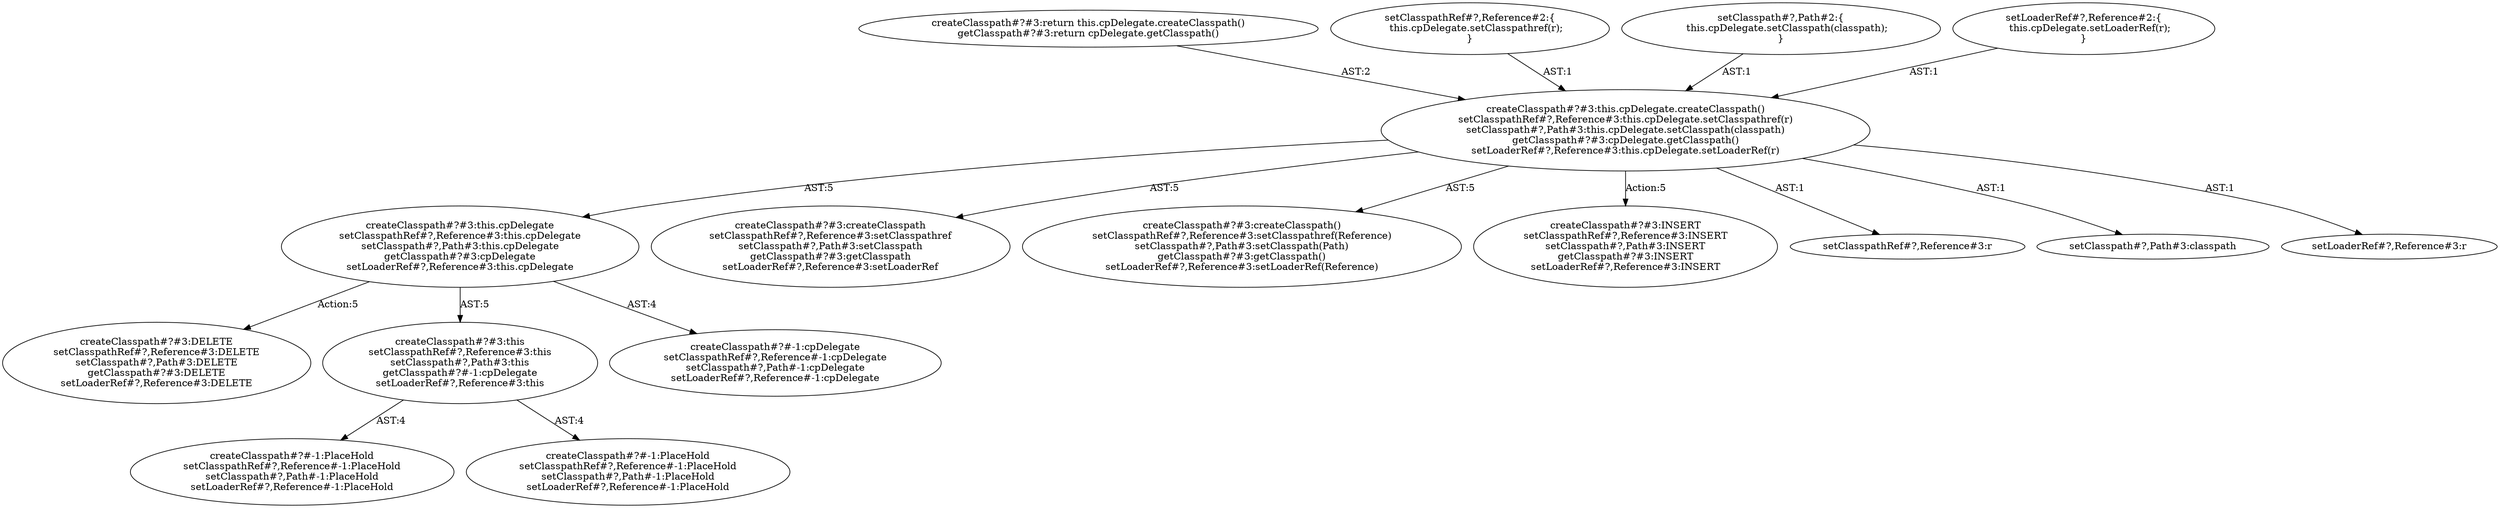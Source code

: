 digraph "Pattern" {
0 [label="createClasspath#?#3:DELETE
setClasspathRef#?,Reference#3:DELETE
setClasspath#?,Path#3:DELETE
getClasspath#?#3:DELETE
setLoaderRef#?,Reference#3:DELETE" shape=ellipse]
1 [label="createClasspath#?#3:this.cpDelegate
setClasspathRef#?,Reference#3:this.cpDelegate
setClasspath#?,Path#3:this.cpDelegate
getClasspath#?#3:cpDelegate
setLoaderRef#?,Reference#3:this.cpDelegate" shape=ellipse]
2 [label="createClasspath#?#3:this.cpDelegate.createClasspath()
setClasspathRef#?,Reference#3:this.cpDelegate.setClasspathref(r)
setClasspath#?,Path#3:this.cpDelegate.setClasspath(classpath)
getClasspath#?#3:cpDelegate.getClasspath()
setLoaderRef#?,Reference#3:this.cpDelegate.setLoaderRef(r)" shape=ellipse]
3 [label="createClasspath#?#3:return this.cpDelegate.createClasspath()
getClasspath#?#3:return cpDelegate.getClasspath()" shape=ellipse]
4 [label="createClasspath#?#3:createClasspath
setClasspathRef#?,Reference#3:setClasspathref
setClasspath#?,Path#3:setClasspath
getClasspath#?#3:getClasspath
setLoaderRef#?,Reference#3:setLoaderRef" shape=ellipse]
5 [label="createClasspath#?#3:createClasspath()
setClasspathRef#?,Reference#3:setClasspathref(Reference)
setClasspath#?,Path#3:setClasspath(Path)
getClasspath#?#3:getClasspath()
setLoaderRef#?,Reference#3:setLoaderRef(Reference)" shape=ellipse]
6 [label="createClasspath#?#3:INSERT
setClasspathRef#?,Reference#3:INSERT
setClasspath#?,Path#3:INSERT
getClasspath#?#3:INSERT
setLoaderRef#?,Reference#3:INSERT" shape=ellipse]
7 [label="createClasspath#?#3:this
setClasspathRef#?,Reference#3:this
setClasspath#?,Path#3:this
getClasspath#?#-1:cpDelegate
setLoaderRef#?,Reference#3:this" shape=ellipse]
8 [label="createClasspath#?#-1:PlaceHold
setClasspathRef#?,Reference#-1:PlaceHold
setClasspath#?,Path#-1:PlaceHold
setLoaderRef#?,Reference#-1:PlaceHold" shape=ellipse]
9 [label="createClasspath#?#-1:PlaceHold
setClasspathRef#?,Reference#-1:PlaceHold
setClasspath#?,Path#-1:PlaceHold
setLoaderRef#?,Reference#-1:PlaceHold" shape=ellipse]
10 [label="createClasspath#?#-1:cpDelegate
setClasspathRef#?,Reference#-1:cpDelegate
setClasspath#?,Path#-1:cpDelegate
setLoaderRef#?,Reference#-1:cpDelegate" shape=ellipse]
11 [label="setClasspathRef#?,Reference#3:r" shape=ellipse]
12 [label="setClasspathRef#?,Reference#2:\{
    this.cpDelegate.setClasspathref(r);
\}" shape=ellipse]
13 [label="setClasspath#?,Path#2:\{
    this.cpDelegate.setClasspath(classpath);
\}" shape=ellipse]
14 [label="setClasspath#?,Path#3:classpath" shape=ellipse]
15 [label="setLoaderRef#?,Reference#2:\{
    this.cpDelegate.setLoaderRef(r);
\}" shape=ellipse]
16 [label="setLoaderRef#?,Reference#3:r" shape=ellipse]
1 -> 0 [label="Action:5"];
1 -> 7 [label="AST:5"];
1 -> 10 [label="AST:4"];
2 -> 1 [label="AST:5"];
2 -> 4 [label="AST:5"];
2 -> 5 [label="AST:5"];
2 -> 6 [label="Action:5"];
2 -> 11 [label="AST:1"];
2 -> 14 [label="AST:1"];
2 -> 16 [label="AST:1"];
3 -> 2 [label="AST:2"];
7 -> 8 [label="AST:4"];
7 -> 9 [label="AST:4"];
12 -> 2 [label="AST:1"];
13 -> 2 [label="AST:1"];
15 -> 2 [label="AST:1"];
}